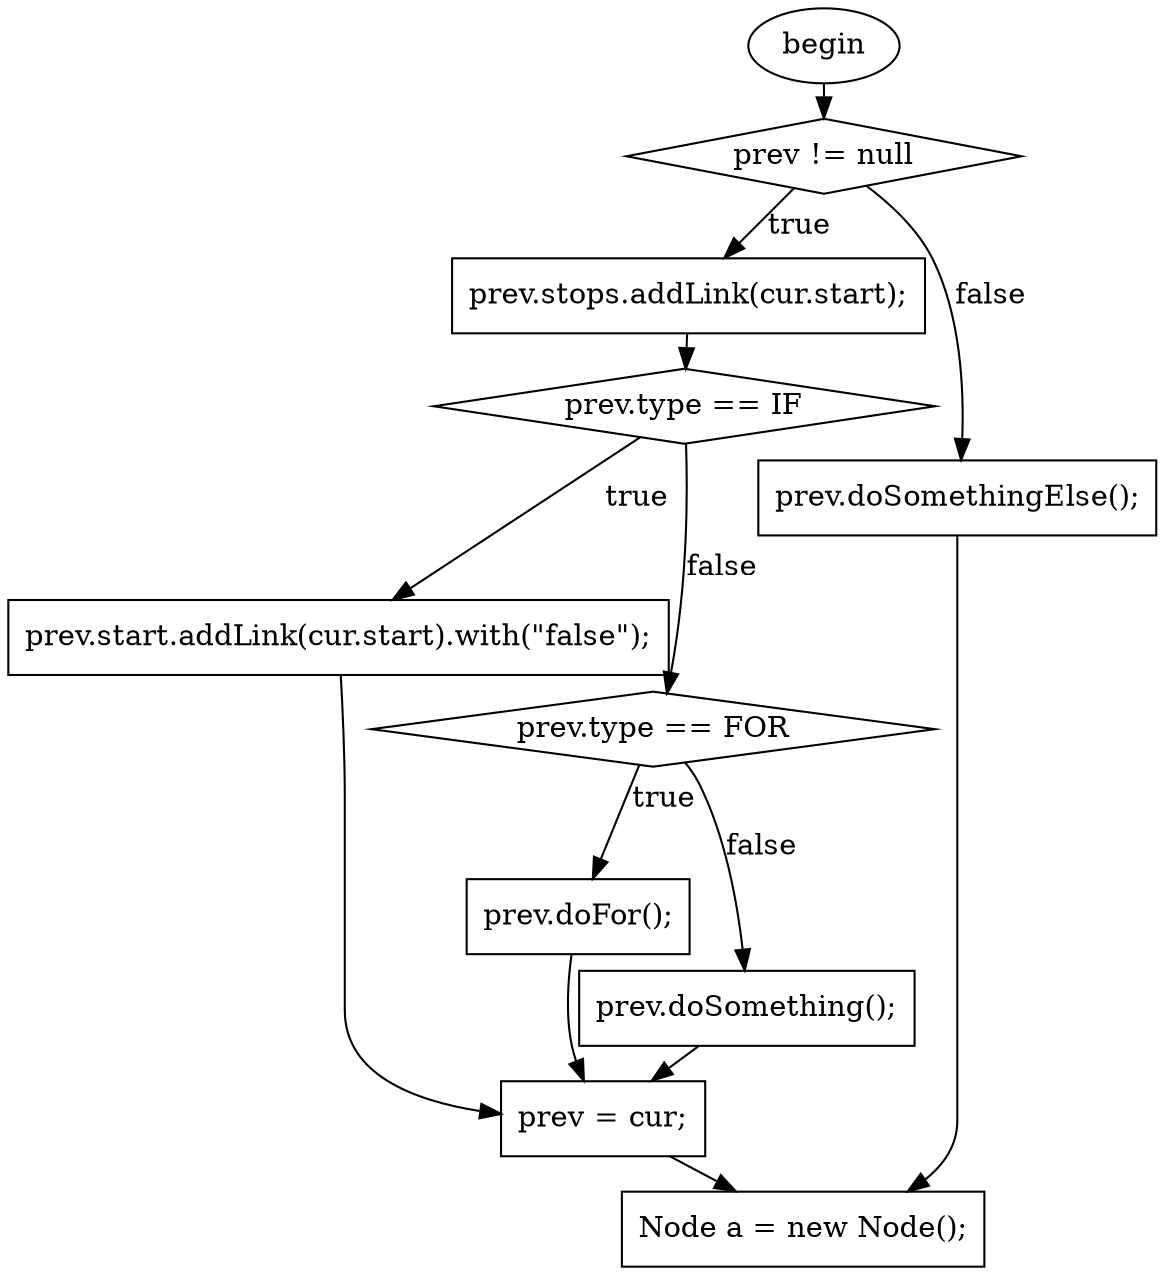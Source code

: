digraph G{
ranksep = 0.1;
nodesep = 0.1;
F0T0[ shape=ellipse, label="begin", style="filled", fillcolor="white"]
F54T487[ shape=diamond, label="prev != null", style="filled", fillcolor="white"]
F90T119[ shape=box, label="prev.stops.addLink(cur.start);", style="filled", fillcolor="white"]
F137T380[ shape=diamond, label="prev.type == IF", style="filled", fillcolor="white"]
F178T221[ shape=box, label="prev.start.addLink(cur.start).with(\"false\");", style="filled", fillcolor="white"]
F246T380TelseIf[ shape=diamond, label="prev.type == FOR", style="filled", fillcolor="white"]
F287T299[ shape=box, label="prev.doFor();", style="filled", fillcolor="white"]
F344T362[ shape=box, label="prev.doSomething();", style="filled", fillcolor="white"]
F398T408[ shape=box, label="prev = cur;", style="filled", fillcolor="white"]
F449T471[ shape=box, label="prev.doSomethingElse();", style="filled", fillcolor="white"]
F503T522[ shape=box, label="Node a = new Node();", style="filled", fillcolor="white"]
F0T0 -> F54T487
F90T119 -> F137T380
F344T362 -> F398T408
F449T471 -> F503T522
F54T487 -> F90T119[label="true", minlen=1]
F54T487 -> F449T471[label="false", minlen=2]
F137T380 -> F178T221[label="true", minlen=1]
F137T380 -> F246T380TelseIf[label="false", minlen=2]
F246T380TelseIf -> F287T299[label="true", minlen=1]
F246T380TelseIf -> F344T362[label="false", minlen=2]
F178T221 -> F398T408
F287T299 -> F398T408
F398T408 -> F503T522
}
